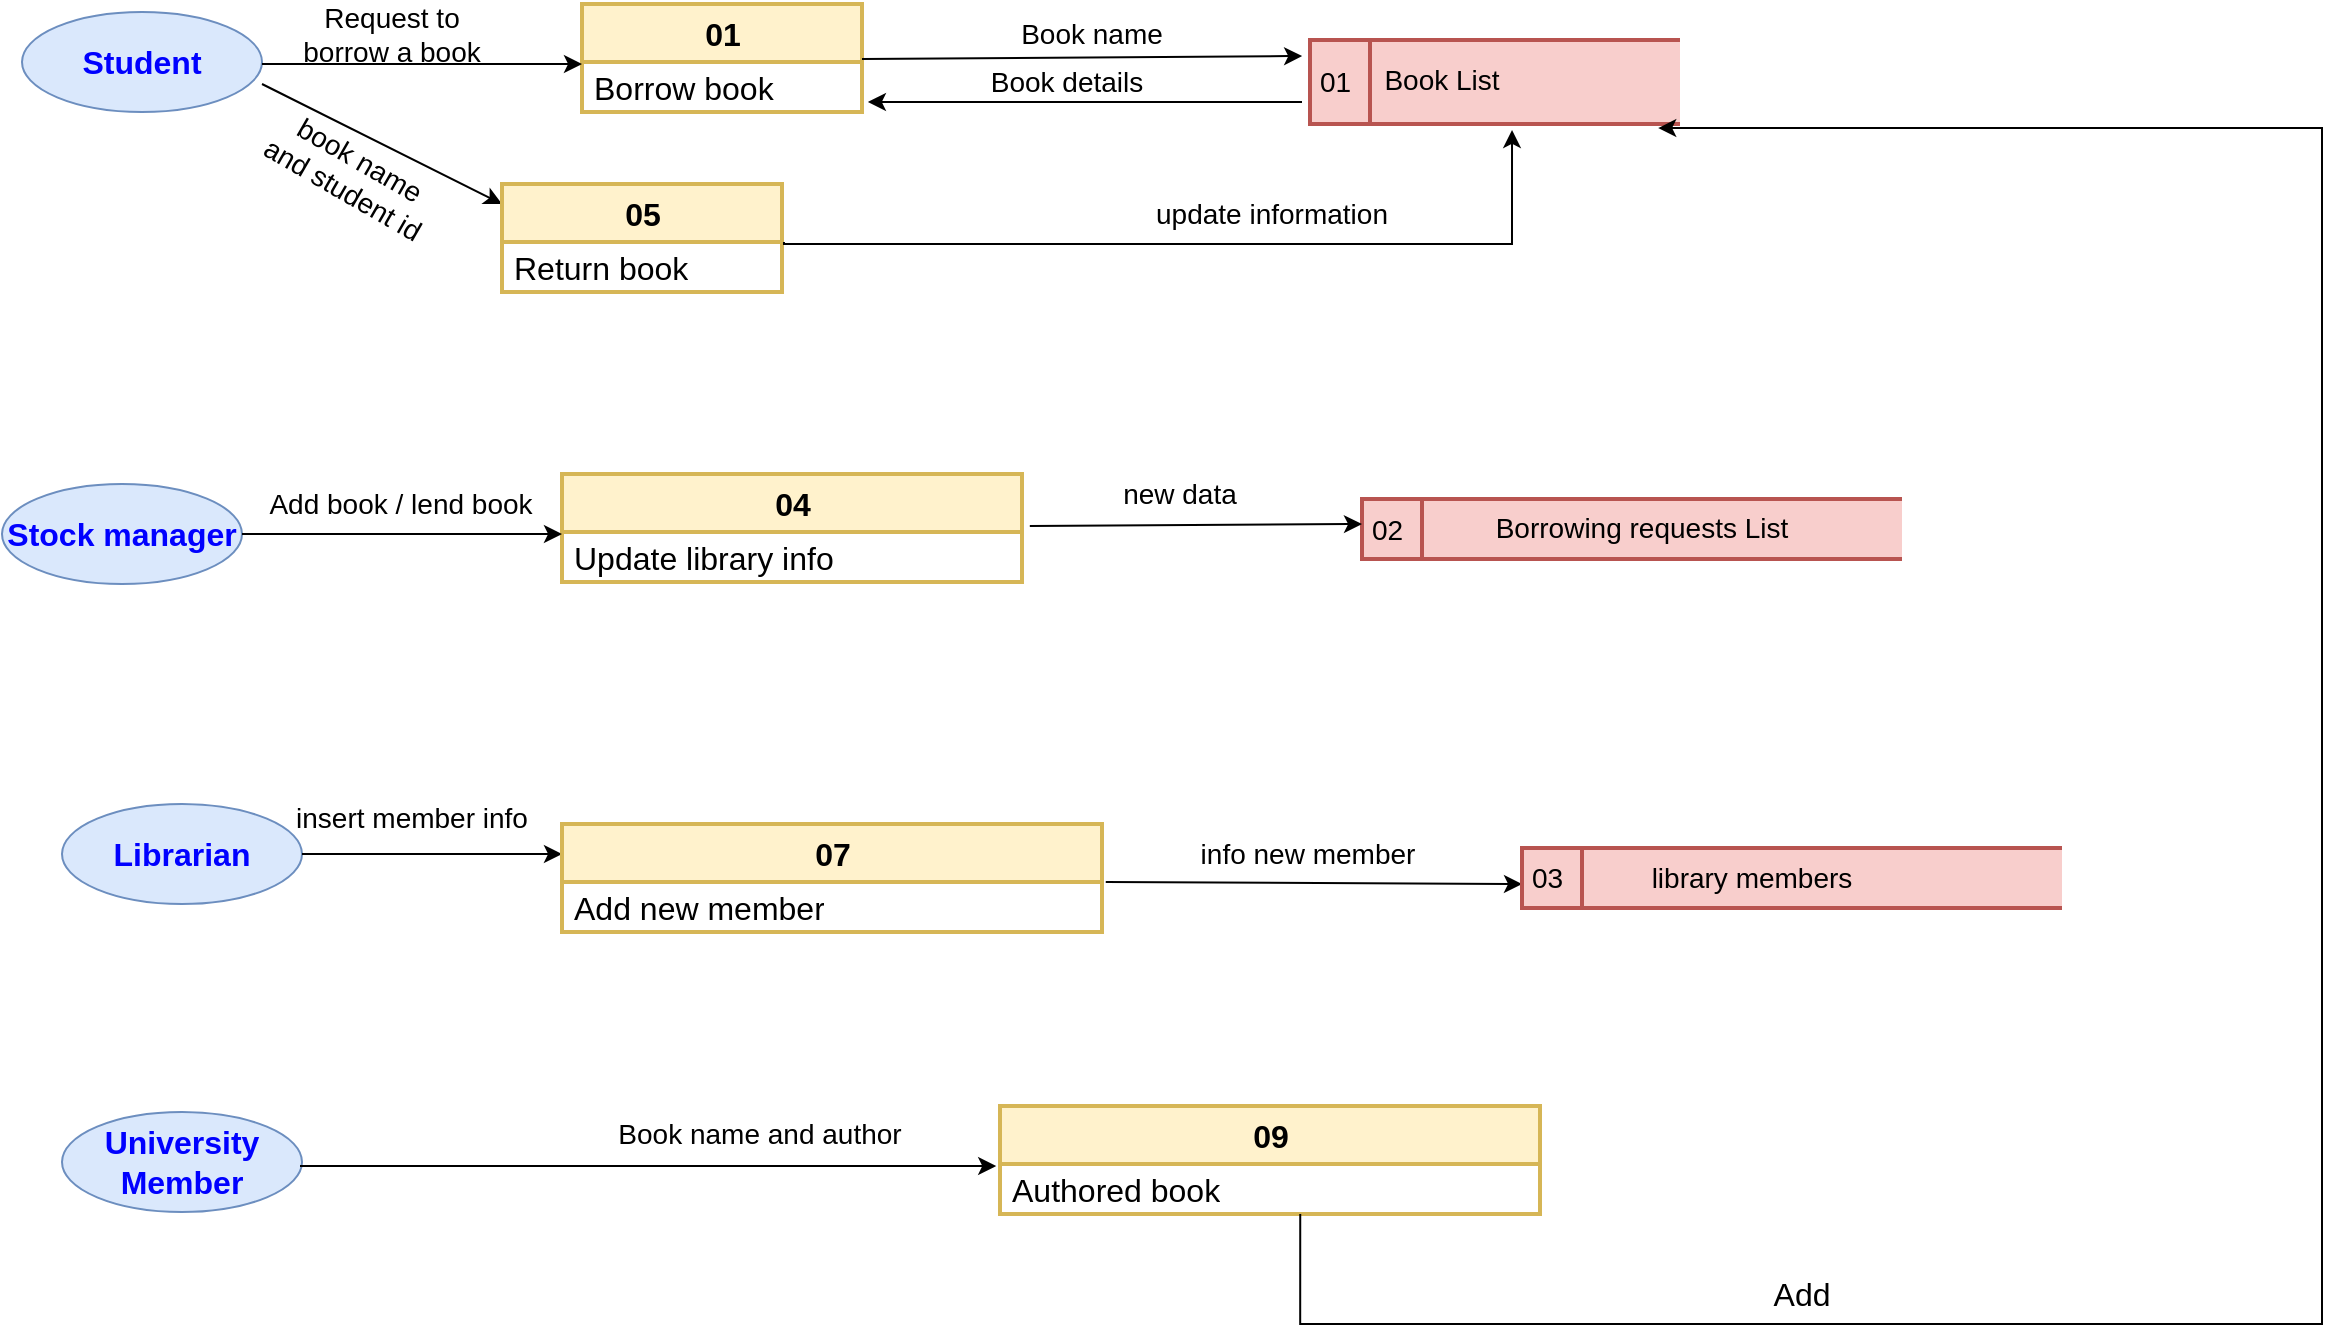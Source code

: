 <mxfile version="20.5.0" type="github">
  <diagram id="I_QSNduuzZ1XmQ7G36rW" name="Page-1">
    <mxGraphModel dx="1038" dy="2736" grid="1" gridSize="10" guides="1" tooltips="1" connect="1" arrows="1" fold="1" page="1" pageScale="1" pageWidth="850" pageHeight="1100" math="0" shadow="0">
      <root>
        <mxCell id="0" />
        <mxCell id="1" parent="0" />
        <mxCell id="CyEHUYj0pz2SkQQQW5B_-1" value="&lt;b&gt;&lt;font style=&quot;font-size: 16px;&quot; color=&quot;#0000FF&quot;&gt;Stock manager&lt;/font&gt;&lt;/b&gt;" style="ellipse;whiteSpace=wrap;html=1;fillColor=#dae8fc;strokeColor=#6c8ebf;" vertex="1" parent="1">
          <mxGeometry x="40" y="-1860" width="120" height="50" as="geometry" />
        </mxCell>
        <mxCell id="CyEHUYj0pz2SkQQQW5B_-2" value="&lt;b&gt;&lt;font style=&quot;font-size: 16px;&quot; color=&quot;#0000FF&quot;&gt;Student&lt;/font&gt;&lt;/b&gt;" style="ellipse;whiteSpace=wrap;html=1;fillColor=#dae8fc;strokeColor=#6c8ebf;" vertex="1" parent="1">
          <mxGeometry x="50" y="-2096" width="120" height="50" as="geometry" />
        </mxCell>
        <mxCell id="CyEHUYj0pz2SkQQQW5B_-3" value="01" style="swimlane;fontStyle=1;align=center;verticalAlign=middle;childLayout=stackLayout;horizontal=1;startSize=29;horizontalStack=0;resizeParent=1;resizeParentMax=0;resizeLast=0;collapsible=0;marginBottom=0;html=1;fontSize=16;strokeWidth=2;fillColor=#fff2cc;strokeColor=#d6b656;" vertex="1" parent="1">
          <mxGeometry x="330" y="-2100" width="140" height="54" as="geometry" />
        </mxCell>
        <mxCell id="CyEHUYj0pz2SkQQQW5B_-4" value="&lt;div&gt;&lt;font color=&quot;#000000&quot;&gt;Borrow book&lt;/font&gt;&lt;/div&gt;" style="text;html=1;strokeColor=none;fillColor=none;align=left;verticalAlign=middle;spacingLeft=4;spacingRight=4;overflow=hidden;rotatable=0;points=[[0,0.5],[1,0.5]];portConstraint=eastwest;fontSize=16;fontColor=#0000FF;" vertex="1" parent="CyEHUYj0pz2SkQQQW5B_-3">
          <mxGeometry y="29" width="140" height="25" as="geometry" />
        </mxCell>
        <mxCell id="CyEHUYj0pz2SkQQQW5B_-5" value="" style="endArrow=classic;html=1;rounded=0;fontSize=16;fontColor=#0000FF;" edge="1" parent="1">
          <mxGeometry width="50" height="50" relative="1" as="geometry">
            <mxPoint x="170" y="-2070" as="sourcePoint" />
            <mxPoint x="330" y="-2070" as="targetPoint" />
          </mxGeometry>
        </mxCell>
        <mxCell id="CyEHUYj0pz2SkQQQW5B_-6" value="Request to borrow a book" style="text;html=1;strokeColor=none;fillColor=none;align=center;verticalAlign=middle;whiteSpace=wrap;rounded=0;strokeWidth=2;fontSize=14;fontColor=#000000;" vertex="1" parent="1">
          <mxGeometry x="180" y="-2100" width="110" height="30" as="geometry" />
        </mxCell>
        <mxCell id="CyEHUYj0pz2SkQQQW5B_-10" value="01" style="html=1;dashed=0;whitespace=wrap;shape=mxgraph.dfd.dataStoreID;align=left;spacingLeft=3;points=[[0,0],[0.5,0],[1,0],[0,0.5],[1,0.5],[0,1],[0.5,1],[1,1]];strokeWidth=2;fontSize=14;fillColor=#f8cecc;strokeColor=#b85450;" vertex="1" parent="1">
          <mxGeometry x="694" y="-2082" width="185" height="42" as="geometry" />
        </mxCell>
        <mxCell id="CyEHUYj0pz2SkQQQW5B_-11" value="Book List" style="text;html=1;strokeColor=none;fillColor=none;align=center;verticalAlign=middle;whiteSpace=wrap;rounded=0;strokeWidth=2;fontSize=14;fontColor=#000000;" vertex="1" parent="1">
          <mxGeometry x="730" y="-2077" width="60" height="30" as="geometry" />
        </mxCell>
        <mxCell id="CyEHUYj0pz2SkQQQW5B_-13" value="" style="endArrow=classic;html=1;rounded=0;fontSize=14;fontColor=#000000;entryX=1.021;entryY=0.8;entryDx=0;entryDy=0;entryPerimeter=0;" edge="1" parent="1" target="CyEHUYj0pz2SkQQQW5B_-4">
          <mxGeometry width="50" height="50" relative="1" as="geometry">
            <mxPoint x="690" y="-2051" as="sourcePoint" />
            <mxPoint x="520" y="-2052.5" as="targetPoint" />
          </mxGeometry>
        </mxCell>
        <mxCell id="CyEHUYj0pz2SkQQQW5B_-14" value="Book details" style="text;html=1;strokeColor=none;fillColor=none;align=center;verticalAlign=middle;whiteSpace=wrap;rounded=0;strokeWidth=2;fontSize=14;fontColor=#000000;" vertex="1" parent="1">
          <mxGeometry x="530" y="-2076" width="85" height="30" as="geometry" />
        </mxCell>
        <mxCell id="CyEHUYj0pz2SkQQQW5B_-17" value="" style="endArrow=classic;html=1;rounded=0;fontSize=14;fontColor=#000000;exitX=1;exitY=0.5;exitDx=0;exitDy=0;entryX=0.026;entryY=0.286;entryDx=0;entryDy=0;entryPerimeter=0;" edge="1" parent="1">
          <mxGeometry width="50" height="50" relative="1" as="geometry">
            <mxPoint x="470.0" y="-2072.5" as="sourcePoint" />
            <mxPoint x="690.07" y="-2073.988" as="targetPoint" />
          </mxGeometry>
        </mxCell>
        <mxCell id="CyEHUYj0pz2SkQQQW5B_-18" value="Book name" style="text;html=1;strokeColor=none;fillColor=none;align=center;verticalAlign=middle;whiteSpace=wrap;rounded=0;strokeWidth=2;fontSize=14;fontColor=#000000;" vertex="1" parent="1">
          <mxGeometry x="540" y="-2100" width="90" height="30" as="geometry" />
        </mxCell>
        <mxCell id="CyEHUYj0pz2SkQQQW5B_-20" value="" style="endArrow=classic;html=1;rounded=0;fontSize=14;fontColor=#000000;" edge="1" parent="1">
          <mxGeometry width="50" height="50" relative="1" as="geometry">
            <mxPoint x="170" y="-2060" as="sourcePoint" />
            <mxPoint x="290" y="-2000" as="targetPoint" />
          </mxGeometry>
        </mxCell>
        <mxCell id="CyEHUYj0pz2SkQQQW5B_-21" value="05" style="swimlane;fontStyle=1;align=center;verticalAlign=middle;childLayout=stackLayout;horizontal=1;startSize=29;horizontalStack=0;resizeParent=1;resizeParentMax=0;resizeLast=0;collapsible=0;marginBottom=0;html=1;fontSize=16;strokeWidth=2;fillColor=#fff2cc;strokeColor=#d6b656;" vertex="1" parent="1">
          <mxGeometry x="290" y="-2010" width="140" height="54" as="geometry" />
        </mxCell>
        <mxCell id="CyEHUYj0pz2SkQQQW5B_-22" value="&lt;div&gt;&lt;font color=&quot;#000000&quot;&gt;Return book&lt;/font&gt;&lt;/div&gt;" style="text;html=1;strokeColor=none;fillColor=none;align=left;verticalAlign=middle;spacingLeft=4;spacingRight=4;overflow=hidden;rotatable=0;points=[[0,0.5],[1,0.5]];portConstraint=eastwest;fontSize=16;fontColor=#0000FF;" vertex="1" parent="CyEHUYj0pz2SkQQQW5B_-21">
          <mxGeometry y="29" width="140" height="25" as="geometry" />
        </mxCell>
        <mxCell id="CyEHUYj0pz2SkQQQW5B_-23" value="book name and student id" style="text;html=1;strokeColor=none;fillColor=none;align=center;verticalAlign=middle;whiteSpace=wrap;rounded=0;strokeWidth=2;fontSize=14;fontColor=#000000;rotation=30;" vertex="1" parent="1">
          <mxGeometry x="170" y="-2030" width="90" height="30" as="geometry" />
        </mxCell>
        <mxCell id="CyEHUYj0pz2SkQQQW5B_-24" value="update information " style="text;html=1;strokeColor=none;fillColor=none;align=center;verticalAlign=middle;whiteSpace=wrap;rounded=0;strokeWidth=2;fontSize=14;fontColor=#000000;rotation=0;" vertex="1" parent="1">
          <mxGeometry x="610" y="-2010" width="130" height="30" as="geometry" />
        </mxCell>
        <mxCell id="CyEHUYj0pz2SkQQQW5B_-25" value="" style="endArrow=classic;html=1;rounded=0;exitX=1.007;exitY=0;exitDx=0;exitDy=0;exitPerimeter=0;entryX=0.546;entryY=1.071;entryDx=0;entryDy=0;entryPerimeter=0;edgeStyle=orthogonalEdgeStyle;" edge="1" parent="1" source="CyEHUYj0pz2SkQQQW5B_-22" target="CyEHUYj0pz2SkQQQW5B_-10">
          <mxGeometry width="50" height="50" relative="1" as="geometry">
            <mxPoint x="750" y="-1920" as="sourcePoint" />
            <mxPoint x="800" y="-1970" as="targetPoint" />
            <Array as="points">
              <mxPoint x="431" y="-1980" />
              <mxPoint x="795" y="-1980" />
            </Array>
          </mxGeometry>
        </mxCell>
        <mxCell id="CyEHUYj0pz2SkQQQW5B_-27" value="02" style="html=1;dashed=0;whitespace=wrap;shape=mxgraph.dfd.dataStoreID;align=left;spacingLeft=3;points=[[0,0],[0.5,0],[1,0],[0,0.5],[1,0.5],[0,1],[0.5,1],[1,1]];strokeWidth=2;fontSize=14;fillColor=#f8cecc;strokeColor=#b85450;" vertex="1" parent="1">
          <mxGeometry x="720" y="-1852.5" width="270" height="30" as="geometry" />
        </mxCell>
        <mxCell id="CyEHUYj0pz2SkQQQW5B_-28" value="&lt;font color=&quot;#000000&quot;&gt;Borrowing requests &lt;/font&gt;List" style="text;html=1;strokeColor=none;fillColor=none;align=center;verticalAlign=middle;whiteSpace=wrap;rounded=0;strokeWidth=2;fontSize=14;fontColor=#000000;" vertex="1" parent="1">
          <mxGeometry x="770" y="-1853.5" width="180" height="30" as="geometry" />
        </mxCell>
        <mxCell id="CyEHUYj0pz2SkQQQW5B_-29" value="04" style="swimlane;fontStyle=1;align=center;verticalAlign=middle;childLayout=stackLayout;horizontal=1;startSize=29;horizontalStack=0;resizeParent=1;resizeParentMax=0;resizeLast=0;collapsible=0;marginBottom=0;html=1;fontSize=16;strokeWidth=2;fillColor=#fff2cc;strokeColor=#d6b656;" vertex="1" parent="1">
          <mxGeometry x="320" y="-1865" width="230" height="54" as="geometry" />
        </mxCell>
        <mxCell id="CyEHUYj0pz2SkQQQW5B_-30" value="&lt;font color=&quot;#000000&quot;&gt;Update library info&lt;/font&gt;" style="text;html=1;strokeColor=none;fillColor=none;align=left;verticalAlign=middle;spacingLeft=4;spacingRight=4;overflow=hidden;rotatable=0;points=[[0,0.5],[1,0.5]];portConstraint=eastwest;fontSize=16;fontColor=#0000FF;" vertex="1" parent="CyEHUYj0pz2SkQQQW5B_-29">
          <mxGeometry y="29" width="230" height="25" as="geometry" />
        </mxCell>
        <mxCell id="CyEHUYj0pz2SkQQQW5B_-31" value="" style="endArrow=classic;html=1;rounded=0;fontSize=14;fontColor=#000000;exitX=0.725;exitY=0.94;exitDx=0;exitDy=0;exitPerimeter=0;" edge="1" parent="1">
          <mxGeometry width="50" height="50" relative="1" as="geometry">
            <mxPoint x="160" y="-1835" as="sourcePoint" />
            <mxPoint x="320" y="-1835" as="targetPoint" />
          </mxGeometry>
        </mxCell>
        <mxCell id="CyEHUYj0pz2SkQQQW5B_-32" value="Add book / lend book" style="text;html=1;strokeColor=none;fillColor=none;align=center;verticalAlign=middle;whiteSpace=wrap;rounded=0;strokeWidth=2;fontSize=14;fontColor=#000000;rotation=0;" vertex="1" parent="1">
          <mxGeometry x="170" y="-1865" width="139" height="30" as="geometry" />
        </mxCell>
        <mxCell id="CyEHUYj0pz2SkQQQW5B_-33" value="" style="endArrow=classic;html=1;rounded=0;fontSize=14;fontColor=#000000;exitX=1.017;exitY=-0.12;exitDx=0;exitDy=0;exitPerimeter=0;" edge="1" parent="1" source="CyEHUYj0pz2SkQQQW5B_-30">
          <mxGeometry width="50" height="50" relative="1" as="geometry">
            <mxPoint x="602" y="-1722" as="sourcePoint" />
            <mxPoint x="720" y="-1840" as="targetPoint" />
          </mxGeometry>
        </mxCell>
        <mxCell id="CyEHUYj0pz2SkQQQW5B_-34" value="new data" style="text;html=1;strokeColor=none;fillColor=none;align=center;verticalAlign=middle;whiteSpace=wrap;rounded=0;strokeWidth=2;fontSize=14;fontColor=#000000;rotation=0;" vertex="1" parent="1">
          <mxGeometry x="564" y="-1870" width="130" height="30" as="geometry" />
        </mxCell>
        <mxCell id="CyEHUYj0pz2SkQQQW5B_-36" value="&lt;b&gt;&lt;font style=&quot;font-size: 16px;&quot; color=&quot;#0000FF&quot;&gt;Librarian&lt;/font&gt;&lt;/b&gt;" style="ellipse;whiteSpace=wrap;html=1;fillColor=#dae8fc;strokeColor=#6c8ebf;" vertex="1" parent="1">
          <mxGeometry x="70" y="-1700" width="120" height="50" as="geometry" />
        </mxCell>
        <mxCell id="CyEHUYj0pz2SkQQQW5B_-38" value="" style="endArrow=classic;html=1;rounded=0;fontSize=14;fontColor=#000000;" edge="1" parent="1" source="CyEHUYj0pz2SkQQQW5B_-36">
          <mxGeometry width="50" height="50" relative="1" as="geometry">
            <mxPoint x="270" y="-1544" as="sourcePoint" />
            <mxPoint x="320" y="-1675" as="targetPoint" />
          </mxGeometry>
        </mxCell>
        <mxCell id="CyEHUYj0pz2SkQQQW5B_-39" value="07" style="swimlane;fontStyle=1;align=center;verticalAlign=middle;childLayout=stackLayout;horizontal=1;startSize=29;horizontalStack=0;resizeParent=1;resizeParentMax=0;resizeLast=0;collapsible=0;marginBottom=0;html=1;fontSize=16;strokeWidth=2;fillColor=#fff2cc;strokeColor=#d6b656;" vertex="1" parent="1">
          <mxGeometry x="320" y="-1690" width="270" height="54" as="geometry" />
        </mxCell>
        <mxCell id="CyEHUYj0pz2SkQQQW5B_-40" value="&lt;font color=&quot;#000000&quot;&gt;Add new member&lt;/font&gt;" style="text;html=1;strokeColor=none;fillColor=none;align=left;verticalAlign=middle;spacingLeft=4;spacingRight=4;overflow=hidden;rotatable=0;points=[[0,0.5],[1,0.5]];portConstraint=eastwest;fontSize=16;fontColor=#0000FF;" vertex="1" parent="CyEHUYj0pz2SkQQQW5B_-39">
          <mxGeometry y="29" width="270" height="25" as="geometry" />
        </mxCell>
        <mxCell id="CyEHUYj0pz2SkQQQW5B_-41" value="" style="endArrow=classic;html=1;rounded=0;fontSize=14;fontColor=#000000;exitX=1.007;exitY=0;exitDx=0;exitDy=0;exitPerimeter=0;" edge="1" parent="1" source="CyEHUYj0pz2SkQQQW5B_-40">
          <mxGeometry width="50" height="50" relative="1" as="geometry">
            <mxPoint x="610" y="-1544" as="sourcePoint" />
            <mxPoint x="800" y="-1660" as="targetPoint" />
          </mxGeometry>
        </mxCell>
        <mxCell id="CyEHUYj0pz2SkQQQW5B_-42" value="&lt;font color=&quot;#000000&quot;&gt;info new member&lt;/font&gt;" style="text;html=1;strokeColor=none;fillColor=none;align=center;verticalAlign=middle;whiteSpace=wrap;rounded=0;strokeWidth=2;fontSize=14;fontColor=#000000;rotation=0;" vertex="1" parent="1">
          <mxGeometry x="596" y="-1690" width="194" height="30" as="geometry" />
        </mxCell>
        <mxCell id="CyEHUYj0pz2SkQQQW5B_-43" value="03" style="html=1;dashed=0;whitespace=wrap;shape=mxgraph.dfd.dataStoreID;align=left;spacingLeft=3;points=[[0,0],[0.5,0],[1,0],[0,0.5],[1,0.5],[0,1],[0.5,1],[1,1]];strokeWidth=2;fontSize=14;fillColor=#f8cecc;strokeColor=#b85450;" vertex="1" parent="1">
          <mxGeometry x="800" y="-1678" width="270" height="30" as="geometry" />
        </mxCell>
        <mxCell id="CyEHUYj0pz2SkQQQW5B_-44" value="&lt;font color=&quot;#000000&quot;&gt;library members&lt;/font&gt;" style="text;html=1;strokeColor=none;fillColor=none;align=center;verticalAlign=middle;whiteSpace=wrap;rounded=0;strokeWidth=2;fontSize=14;fontColor=#000000;" vertex="1" parent="1">
          <mxGeometry x="840" y="-1678" width="150" height="30" as="geometry" />
        </mxCell>
        <mxCell id="CyEHUYj0pz2SkQQQW5B_-45" value="insert member info" style="text;html=1;strokeColor=none;fillColor=none;align=center;verticalAlign=middle;whiteSpace=wrap;rounded=0;strokeWidth=2;fontSize=14;fontColor=#000000;rotation=0;" vertex="1" parent="1">
          <mxGeometry x="160" y="-1708" width="170" height="30" as="geometry" />
        </mxCell>
        <mxCell id="CyEHUYj0pz2SkQQQW5B_-48" value="&lt;b&gt;&lt;font style=&quot;font-size: 16px;&quot; color=&quot;#0000FF&quot;&gt;University Member&lt;/font&gt;&lt;/b&gt;" style="ellipse;whiteSpace=wrap;html=1;fillColor=#dae8fc;strokeColor=#6c8ebf;" vertex="1" parent="1">
          <mxGeometry x="70" y="-1546" width="120" height="50" as="geometry" />
        </mxCell>
        <mxCell id="CyEHUYj0pz2SkQQQW5B_-49" value="09" style="swimlane;fontStyle=1;align=center;verticalAlign=middle;childLayout=stackLayout;horizontal=1;startSize=29;horizontalStack=0;resizeParent=1;resizeParentMax=0;resizeLast=0;collapsible=0;marginBottom=0;html=1;fontSize=16;strokeWidth=2;fillColor=#fff2cc;strokeColor=#d6b656;" vertex="1" parent="1">
          <mxGeometry x="539" y="-1549" width="270" height="54" as="geometry" />
        </mxCell>
        <mxCell id="CyEHUYj0pz2SkQQQW5B_-50" value="&lt;font color=&quot;#000000&quot;&gt;Authored book&lt;/font&gt;" style="text;html=1;strokeColor=none;fillColor=none;align=left;verticalAlign=middle;spacingLeft=4;spacingRight=4;overflow=hidden;rotatable=0;points=[[0,0.5],[1,0.5]];portConstraint=eastwest;fontSize=16;fontColor=#0000FF;" vertex="1" parent="CyEHUYj0pz2SkQQQW5B_-49">
          <mxGeometry y="29" width="270" height="25" as="geometry" />
        </mxCell>
        <mxCell id="CyEHUYj0pz2SkQQQW5B_-51" value="" style="endArrow=classic;html=1;rounded=0;fontSize=14;fontColor=#000000;entryX=-0.007;entryY=0.04;entryDx=0;entryDy=0;entryPerimeter=0;" edge="1" parent="1" target="CyEHUYj0pz2SkQQQW5B_-50">
          <mxGeometry width="50" height="50" relative="1" as="geometry">
            <mxPoint x="189" y="-1519" as="sourcePoint" />
            <mxPoint x="409" y="-1519" as="targetPoint" />
          </mxGeometry>
        </mxCell>
        <mxCell id="CyEHUYj0pz2SkQQQW5B_-52" value="Book name and author" style="text;html=1;strokeColor=none;fillColor=none;align=center;verticalAlign=middle;whiteSpace=wrap;rounded=0;strokeWidth=2;fontSize=14;fontColor=#000000;" vertex="1" parent="1">
          <mxGeometry x="329" y="-1550" width="180" height="30" as="geometry" />
        </mxCell>
        <mxCell id="CyEHUYj0pz2SkQQQW5B_-53" value="" style="endArrow=classic;html=1;rounded=0;entryX=0.941;entryY=1.048;entryDx=0;entryDy=0;entryPerimeter=0;exitX=0.556;exitY=1;exitDx=0;exitDy=0;exitPerimeter=0;edgeStyle=orthogonalEdgeStyle;" edge="1" parent="1" source="CyEHUYj0pz2SkQQQW5B_-50" target="CyEHUYj0pz2SkQQQW5B_-10">
          <mxGeometry width="50" height="50" relative="1" as="geometry">
            <mxPoint x="690" y="-1370" as="sourcePoint" />
            <mxPoint x="740" y="-1420" as="targetPoint" />
            <Array as="points">
              <mxPoint x="689" y="-1440" />
              <mxPoint x="1200" y="-1440" />
              <mxPoint x="1200" y="-2038" />
            </Array>
          </mxGeometry>
        </mxCell>
        <mxCell id="CyEHUYj0pz2SkQQQW5B_-54" value="&lt;font style=&quot;font-size: 16px;&quot;&gt;Add&lt;/font&gt;" style="text;html=1;strokeColor=none;fillColor=none;align=center;verticalAlign=middle;whiteSpace=wrap;rounded=0;" vertex="1" parent="1">
          <mxGeometry x="910" y="-1470" width="60" height="30" as="geometry" />
        </mxCell>
      </root>
    </mxGraphModel>
  </diagram>
</mxfile>
